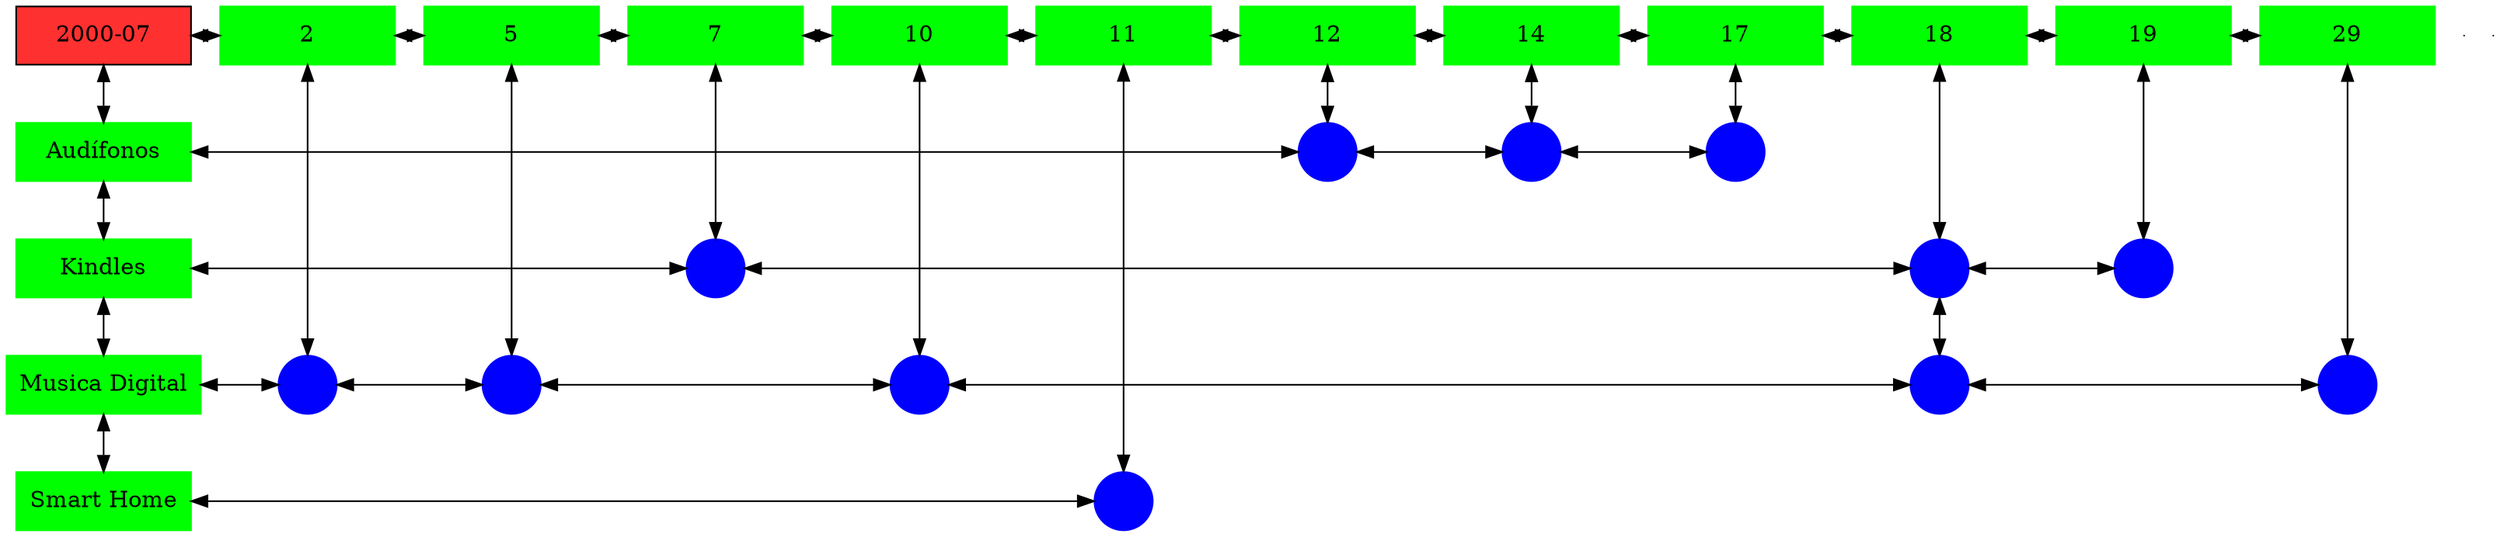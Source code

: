 digraph G{
node[shape="box"];
nodeMt[ label = "2000-07", width = 1.5, style = filled, fillcolor = firebrick1, group = 1 ];
e0[ shape = point, width = 0 ];
e1[ shape = point, width = 0 ];
node0xc001fdf7c0[label="2",color=green,style =filled,width = 1.5 group=2];
nodeMt->node0xc001fdf7c0[dir="both"];
{rank=same;nodeMt;node0xc001fdf7c0;}
node0xc002102640[label="5",color=green,style =filled,width = 1.5 group=5];
node0xc001fdf7c0->node0xc002102640[dir="both"];
{rank=same;node0xc001fdf7c0;node0xc002102640;}
node0xc00217a690[label="7",color=green,style =filled,width = 1.5 group=7];
node0xc002102640->node0xc00217a690[dir="both"];
{rank=same;node0xc002102640;node0xc00217a690;}
node0xc002308280[label="10",color=green,style =filled,width = 1.5 group=10];
node0xc00217a690->node0xc002308280[dir="both"];
{rank=same;node0xc00217a690;node0xc002308280;}
node0xc00208b0e0[label="11",color=green,style =filled,width = 1.5 group=11];
node0xc002308280->node0xc00208b0e0[dir="both"];
{rank=same;node0xc002308280;node0xc00208b0e0;}
node0xc0021db5e0[label="12",color=green,style =filled,width = 1.5 group=12];
node0xc00208b0e0->node0xc0021db5e0[dir="both"];
{rank=same;node0xc00208b0e0;node0xc0021db5e0;}
node0xc001ea7180[label="14",color=green,style =filled,width = 1.5 group=14];
node0xc0021db5e0->node0xc001ea7180[dir="both"];
{rank=same;node0xc0021db5e0;node0xc001ea7180;}
node0xc00206ceb0[label="17",color=green,style =filled,width = 1.5 group=17];
node0xc001ea7180->node0xc00206ceb0[dir="both"];
{rank=same;node0xc001ea7180;node0xc00206ceb0;}
node0xc001ee5b80[label="18",color=green,style =filled,width = 1.5 group=18];
node0xc00206ceb0->node0xc001ee5b80[dir="both"];
{rank=same;node0xc00206ceb0;node0xc001ee5b80;}
node0xc001eda190[label="19",color=green,style =filled,width = 1.5 group=19];
node0xc001ee5b80->node0xc001eda190[dir="both"];
{rank=same;node0xc001ee5b80;node0xc001eda190;}
node0xc0021484b0[label="29",color=green,style =filled,width = 1.5 group=29];
node0xc001eda190->node0xc0021484b0[dir="both"];
{rank=same;node0xc001eda190;node0xc0021484b0;}
node0xc001ea7130[label="Audífonos",color=green,style =filled width = 1.5 group=1];
node0xc0021d7800[label="",color=blue,style =filled, width = 0.5 group=12 shape=circle];
node0xc001ea7130->node0xc0021d7800[dir="both"];
{rank=same;node0xc001ea7130;node0xc0021d7800;}
node0xc001ea4b00[label="",color=blue,style =filled, width = 0.5 group=14 shape=circle];
node0xc0021d7800->node0xc001ea4b00[dir="both"];
{rank=same;node0xc001ea4b00;node0xc0021d7800;}
node0xc002065a80[label="",color=blue,style =filled, width = 0.5 group=17 shape=circle];
node0xc001ea4b00->node0xc002065a80[dir="both"];
{rank=same;node0xc002065a80;node0xc001ea4b00;}
node0xc001eda140[label="Kindles",color=green,style =filled width = 1.5 group=1];
node0xc00216de00[label="",color=blue,style =filled, width = 0.5 group=7 shape=circle];
node0xc001eda140->node0xc00216de00[dir="both"];
{rank=same;node0xc001eda140;node0xc00216de00;}
node0xc001ee3100[label="",color=blue,style =filled, width = 0.5 group=18 shape=circle];
node0xc00216de00->node0xc001ee3100[dir="both"];
{rank=same;node0xc001ee3100;node0xc00216de00;}
node0xc001ed2e80[label="",color=blue,style =filled, width = 0.5 group=19 shape=circle];
node0xc001ee3100->node0xc001ed2e80[dir="both"];
{rank=same;node0xc001ed2e80;node0xc001ee3100;}
node0xc001fdf770[label="Musica Digital",color=green,style =filled width = 1.5 group=1];
node0xc001fdd300[label="",color=blue,style =filled, width = 0.5 group=2 shape=circle];
node0xc001fdf770->node0xc001fdd300[dir="both"];
{rank=same;node0xc001fdf770;node0xc001fdd300;}
node0xc0020fed80[label="",color=blue,style =filled, width = 0.5 group=5 shape=circle];
node0xc001fdd300->node0xc0020fed80[dir="both"];
{rank=same;node0xc0020fed80;node0xc001fdd300;}
node0xc002304800[label="",color=blue,style =filled, width = 0.5 group=10 shape=circle];
node0xc0020fed80->node0xc002304800[dir="both"];
{rank=same;node0xc002304800;node0xc0020fed80;}
node0xc002247f00[label="",color=blue,style =filled, width = 0.5 group=18 shape=circle];
node0xc002304800->node0xc002247f00[dir="both"];
{rank=same;node0xc002247f00;node0xc002304800;}
node0xc00213f000[label="",color=blue,style =filled, width = 0.5 group=29 shape=circle];
node0xc002247f00->node0xc00213f000[dir="both"];
{rank=same;node0xc00213f000;node0xc002247f00;}
node0xc00208b090[label="Smart Home",color=green,style =filled width = 1.5 group=1];
node0xc00208cc00[label="",color=blue,style =filled, width = 0.5 group=11 shape=circle];
node0xc00208b090->node0xc00208cc00[dir="both"];
{rank=same;node0xc00208b090;node0xc00208cc00;}
node0xc001fdf7c0->node0xc001fdd300[dir="both"];
node0xc002102640->node0xc0020fed80[dir="both"];
node0xc00217a690->node0xc00216de00[dir="both"];
node0xc002308280->node0xc002304800[dir="both"];
node0xc00208b0e0->node0xc00208cc00[dir="both"];
node0xc0021db5e0->node0xc0021d7800[dir="both"];
node0xc001ea7180->node0xc001ea4b00[dir="both"];
node0xc00206ceb0->node0xc002065a80[dir="both"];
node0xc001ee5b80->node0xc001ee3100[dir="both"];
node0xc001ee3100->node0xc002247f00[dir="both"];
node0xc001eda190->node0xc001ed2e80[dir="both"];
node0xc0021484b0->node0xc00213f000[dir="both"];
nodeMt->node0xc001ea7130[dir="both"];
node0xc001ea7130->node0xc001eda140[dir="both"];
node0xc001eda140->node0xc001fdf770[dir="both"];
node0xc001fdf770->node0xc00208b090[dir="both"];
}
